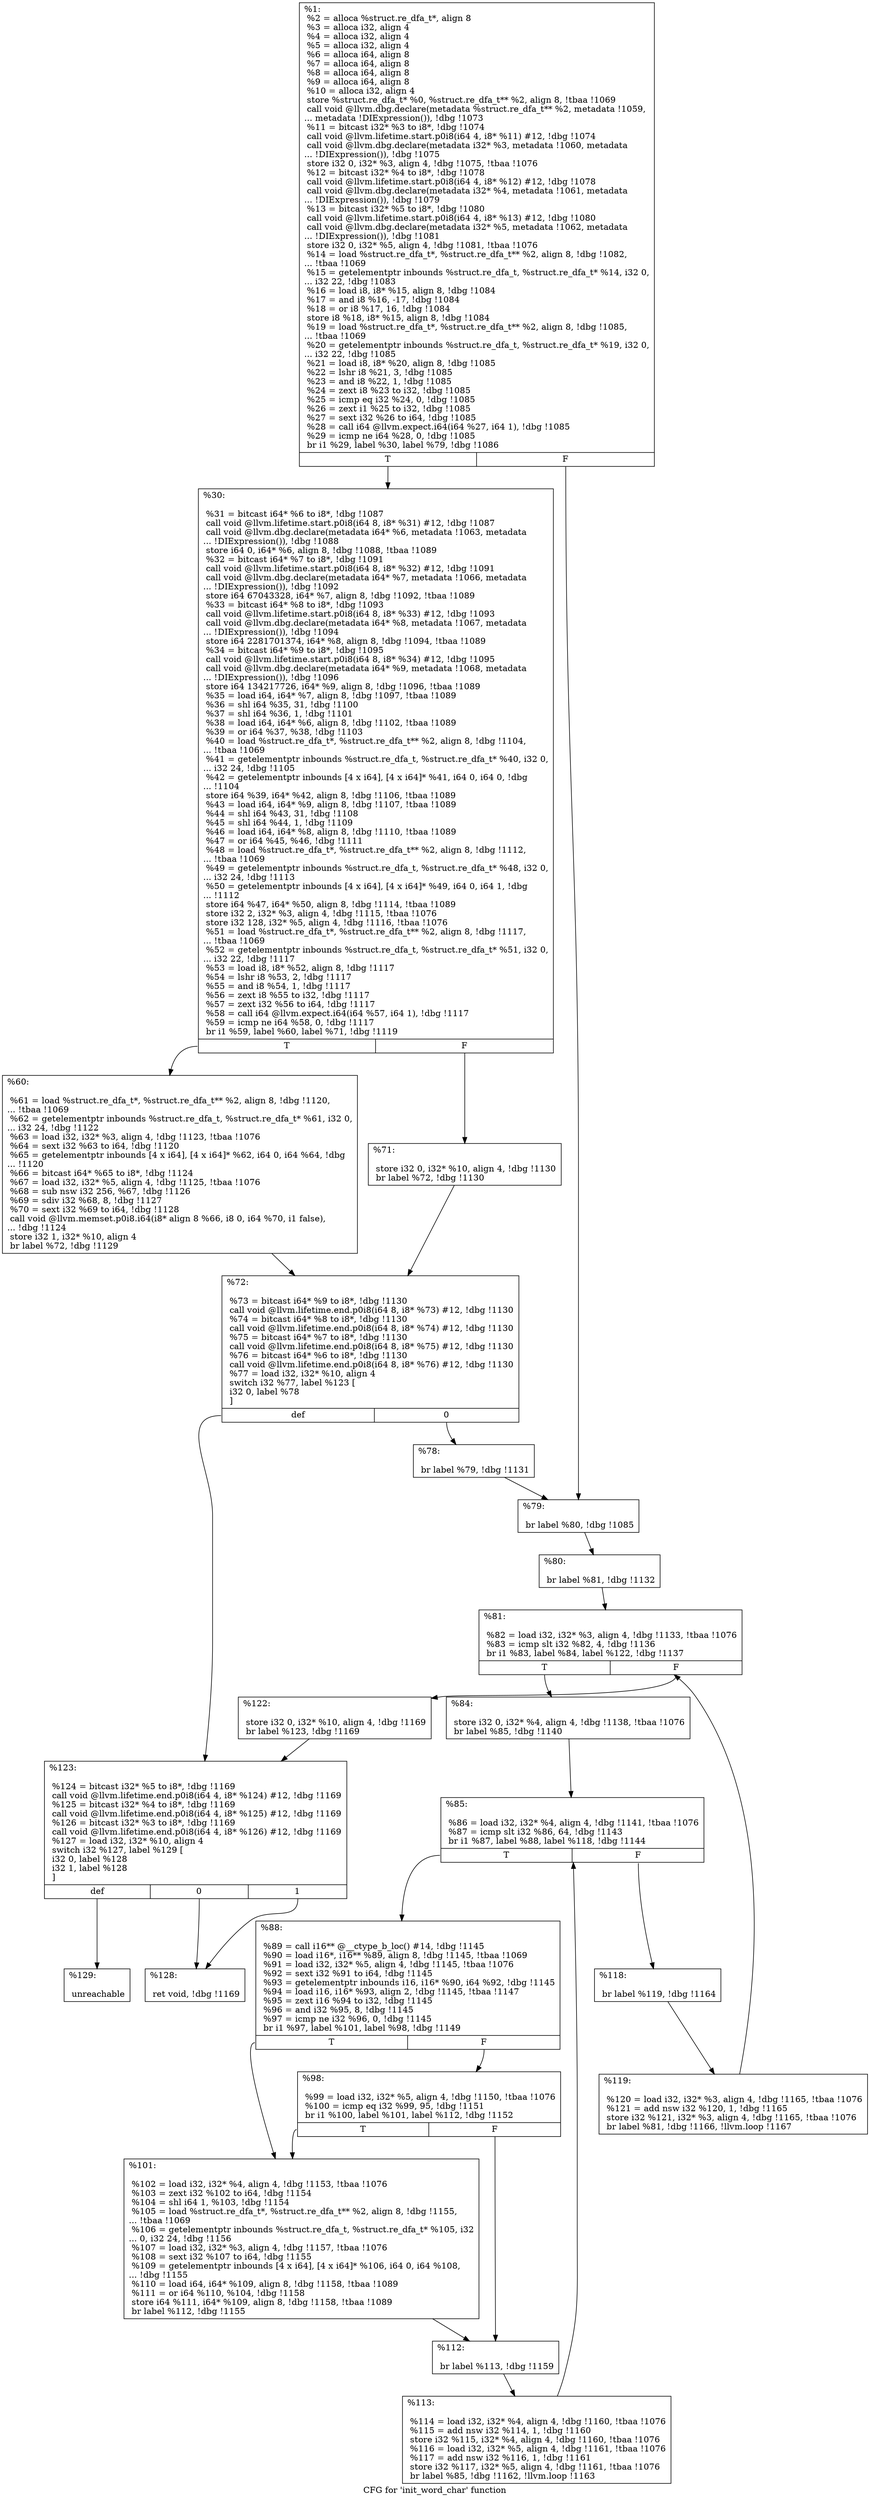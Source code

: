 digraph "CFG for 'init_word_char' function" {
	label="CFG for 'init_word_char' function";

	Node0xc1d9f0 [shape=record,label="{%1:\l  %2 = alloca %struct.re_dfa_t*, align 8\l  %3 = alloca i32, align 4\l  %4 = alloca i32, align 4\l  %5 = alloca i32, align 4\l  %6 = alloca i64, align 8\l  %7 = alloca i64, align 8\l  %8 = alloca i64, align 8\l  %9 = alloca i64, align 8\l  %10 = alloca i32, align 4\l  store %struct.re_dfa_t* %0, %struct.re_dfa_t** %2, align 8, !tbaa !1069\l  call void @llvm.dbg.declare(metadata %struct.re_dfa_t** %2, metadata !1059,\l... metadata !DIExpression()), !dbg !1073\l  %11 = bitcast i32* %3 to i8*, !dbg !1074\l  call void @llvm.lifetime.start.p0i8(i64 4, i8* %11) #12, !dbg !1074\l  call void @llvm.dbg.declare(metadata i32* %3, metadata !1060, metadata\l... !DIExpression()), !dbg !1075\l  store i32 0, i32* %3, align 4, !dbg !1075, !tbaa !1076\l  %12 = bitcast i32* %4 to i8*, !dbg !1078\l  call void @llvm.lifetime.start.p0i8(i64 4, i8* %12) #12, !dbg !1078\l  call void @llvm.dbg.declare(metadata i32* %4, metadata !1061, metadata\l... !DIExpression()), !dbg !1079\l  %13 = bitcast i32* %5 to i8*, !dbg !1080\l  call void @llvm.lifetime.start.p0i8(i64 4, i8* %13) #12, !dbg !1080\l  call void @llvm.dbg.declare(metadata i32* %5, metadata !1062, metadata\l... !DIExpression()), !dbg !1081\l  store i32 0, i32* %5, align 4, !dbg !1081, !tbaa !1076\l  %14 = load %struct.re_dfa_t*, %struct.re_dfa_t** %2, align 8, !dbg !1082,\l... !tbaa !1069\l  %15 = getelementptr inbounds %struct.re_dfa_t, %struct.re_dfa_t* %14, i32 0,\l... i32 22, !dbg !1083\l  %16 = load i8, i8* %15, align 8, !dbg !1084\l  %17 = and i8 %16, -17, !dbg !1084\l  %18 = or i8 %17, 16, !dbg !1084\l  store i8 %18, i8* %15, align 8, !dbg !1084\l  %19 = load %struct.re_dfa_t*, %struct.re_dfa_t** %2, align 8, !dbg !1085,\l... !tbaa !1069\l  %20 = getelementptr inbounds %struct.re_dfa_t, %struct.re_dfa_t* %19, i32 0,\l... i32 22, !dbg !1085\l  %21 = load i8, i8* %20, align 8, !dbg !1085\l  %22 = lshr i8 %21, 3, !dbg !1085\l  %23 = and i8 %22, 1, !dbg !1085\l  %24 = zext i8 %23 to i32, !dbg !1085\l  %25 = icmp eq i32 %24, 0, !dbg !1085\l  %26 = zext i1 %25 to i32, !dbg !1085\l  %27 = sext i32 %26 to i64, !dbg !1085\l  %28 = call i64 @llvm.expect.i64(i64 %27, i64 1), !dbg !1085\l  %29 = icmp ne i64 %28, 0, !dbg !1085\l  br i1 %29, label %30, label %79, !dbg !1086\l|{<s0>T|<s1>F}}"];
	Node0xc1d9f0:s0 -> Node0xc1da70;
	Node0xc1d9f0:s1 -> Node0xc1dc00;
	Node0xc1da70 [shape=record,label="{%30:\l\l  %31 = bitcast i64* %6 to i8*, !dbg !1087\l  call void @llvm.lifetime.start.p0i8(i64 8, i8* %31) #12, !dbg !1087\l  call void @llvm.dbg.declare(metadata i64* %6, metadata !1063, metadata\l... !DIExpression()), !dbg !1088\l  store i64 0, i64* %6, align 8, !dbg !1088, !tbaa !1089\l  %32 = bitcast i64* %7 to i8*, !dbg !1091\l  call void @llvm.lifetime.start.p0i8(i64 8, i8* %32) #12, !dbg !1091\l  call void @llvm.dbg.declare(metadata i64* %7, metadata !1066, metadata\l... !DIExpression()), !dbg !1092\l  store i64 67043328, i64* %7, align 8, !dbg !1092, !tbaa !1089\l  %33 = bitcast i64* %8 to i8*, !dbg !1093\l  call void @llvm.lifetime.start.p0i8(i64 8, i8* %33) #12, !dbg !1093\l  call void @llvm.dbg.declare(metadata i64* %8, metadata !1067, metadata\l... !DIExpression()), !dbg !1094\l  store i64 2281701374, i64* %8, align 8, !dbg !1094, !tbaa !1089\l  %34 = bitcast i64* %9 to i8*, !dbg !1095\l  call void @llvm.lifetime.start.p0i8(i64 8, i8* %34) #12, !dbg !1095\l  call void @llvm.dbg.declare(metadata i64* %9, metadata !1068, metadata\l... !DIExpression()), !dbg !1096\l  store i64 134217726, i64* %9, align 8, !dbg !1096, !tbaa !1089\l  %35 = load i64, i64* %7, align 8, !dbg !1097, !tbaa !1089\l  %36 = shl i64 %35, 31, !dbg !1100\l  %37 = shl i64 %36, 1, !dbg !1101\l  %38 = load i64, i64* %6, align 8, !dbg !1102, !tbaa !1089\l  %39 = or i64 %37, %38, !dbg !1103\l  %40 = load %struct.re_dfa_t*, %struct.re_dfa_t** %2, align 8, !dbg !1104,\l... !tbaa !1069\l  %41 = getelementptr inbounds %struct.re_dfa_t, %struct.re_dfa_t* %40, i32 0,\l... i32 24, !dbg !1105\l  %42 = getelementptr inbounds [4 x i64], [4 x i64]* %41, i64 0, i64 0, !dbg\l... !1104\l  store i64 %39, i64* %42, align 8, !dbg !1106, !tbaa !1089\l  %43 = load i64, i64* %9, align 8, !dbg !1107, !tbaa !1089\l  %44 = shl i64 %43, 31, !dbg !1108\l  %45 = shl i64 %44, 1, !dbg !1109\l  %46 = load i64, i64* %8, align 8, !dbg !1110, !tbaa !1089\l  %47 = or i64 %45, %46, !dbg !1111\l  %48 = load %struct.re_dfa_t*, %struct.re_dfa_t** %2, align 8, !dbg !1112,\l... !tbaa !1069\l  %49 = getelementptr inbounds %struct.re_dfa_t, %struct.re_dfa_t* %48, i32 0,\l... i32 24, !dbg !1113\l  %50 = getelementptr inbounds [4 x i64], [4 x i64]* %49, i64 0, i64 1, !dbg\l... !1112\l  store i64 %47, i64* %50, align 8, !dbg !1114, !tbaa !1089\l  store i32 2, i32* %3, align 4, !dbg !1115, !tbaa !1076\l  store i32 128, i32* %5, align 4, !dbg !1116, !tbaa !1076\l  %51 = load %struct.re_dfa_t*, %struct.re_dfa_t** %2, align 8, !dbg !1117,\l... !tbaa !1069\l  %52 = getelementptr inbounds %struct.re_dfa_t, %struct.re_dfa_t* %51, i32 0,\l... i32 22, !dbg !1117\l  %53 = load i8, i8* %52, align 8, !dbg !1117\l  %54 = lshr i8 %53, 2, !dbg !1117\l  %55 = and i8 %54, 1, !dbg !1117\l  %56 = zext i8 %55 to i32, !dbg !1117\l  %57 = zext i32 %56 to i64, !dbg !1117\l  %58 = call i64 @llvm.expect.i64(i64 %57, i64 1), !dbg !1117\l  %59 = icmp ne i64 %58, 0, !dbg !1117\l  br i1 %59, label %60, label %71, !dbg !1119\l|{<s0>T|<s1>F}}"];
	Node0xc1da70:s0 -> Node0xc1dac0;
	Node0xc1da70:s1 -> Node0xc1db10;
	Node0xc1dac0 [shape=record,label="{%60:\l\l  %61 = load %struct.re_dfa_t*, %struct.re_dfa_t** %2, align 8, !dbg !1120,\l... !tbaa !1069\l  %62 = getelementptr inbounds %struct.re_dfa_t, %struct.re_dfa_t* %61, i32 0,\l... i32 24, !dbg !1122\l  %63 = load i32, i32* %3, align 4, !dbg !1123, !tbaa !1076\l  %64 = sext i32 %63 to i64, !dbg !1120\l  %65 = getelementptr inbounds [4 x i64], [4 x i64]* %62, i64 0, i64 %64, !dbg\l... !1120\l  %66 = bitcast i64* %65 to i8*, !dbg !1124\l  %67 = load i32, i32* %5, align 4, !dbg !1125, !tbaa !1076\l  %68 = sub nsw i32 256, %67, !dbg !1126\l  %69 = sdiv i32 %68, 8, !dbg !1127\l  %70 = sext i32 %69 to i64, !dbg !1128\l  call void @llvm.memset.p0i8.i64(i8* align 8 %66, i8 0, i64 %70, i1 false),\l... !dbg !1124\l  store i32 1, i32* %10, align 4\l  br label %72, !dbg !1129\l}"];
	Node0xc1dac0 -> Node0xc1db60;
	Node0xc1db10 [shape=record,label="{%71:\l\l  store i32 0, i32* %10, align 4, !dbg !1130\l  br label %72, !dbg !1130\l}"];
	Node0xc1db10 -> Node0xc1db60;
	Node0xc1db60 [shape=record,label="{%72:\l\l  %73 = bitcast i64* %9 to i8*, !dbg !1130\l  call void @llvm.lifetime.end.p0i8(i64 8, i8* %73) #12, !dbg !1130\l  %74 = bitcast i64* %8 to i8*, !dbg !1130\l  call void @llvm.lifetime.end.p0i8(i64 8, i8* %74) #12, !dbg !1130\l  %75 = bitcast i64* %7 to i8*, !dbg !1130\l  call void @llvm.lifetime.end.p0i8(i64 8, i8* %75) #12, !dbg !1130\l  %76 = bitcast i64* %6 to i8*, !dbg !1130\l  call void @llvm.lifetime.end.p0i8(i64 8, i8* %76) #12, !dbg !1130\l  %77 = load i32, i32* %10, align 4\l  switch i32 %77, label %123 [\l    i32 0, label %78\l  ]\l|{<s0>def|<s1>0}}"];
	Node0xc1db60:s0 -> Node0xc1e010;
	Node0xc1db60:s1 -> Node0xc1dbb0;
	Node0xc1dbb0 [shape=record,label="{%78:\l\l  br label %79, !dbg !1131\l}"];
	Node0xc1dbb0 -> Node0xc1dc00;
	Node0xc1dc00 [shape=record,label="{%79:\l\l  br label %80, !dbg !1085\l}"];
	Node0xc1dc00 -> Node0xc1dc50;
	Node0xc1dc50 [shape=record,label="{%80:\l\l  br label %81, !dbg !1132\l}"];
	Node0xc1dc50 -> Node0xc1dca0;
	Node0xc1dca0 [shape=record,label="{%81:\l\l  %82 = load i32, i32* %3, align 4, !dbg !1133, !tbaa !1076\l  %83 = icmp slt i32 %82, 4, !dbg !1136\l  br i1 %83, label %84, label %122, !dbg !1137\l|{<s0>T|<s1>F}}"];
	Node0xc1dca0:s0 -> Node0xc1dcf0;
	Node0xc1dca0:s1 -> Node0xc1dfc0;
	Node0xc1dcf0 [shape=record,label="{%84:\l\l  store i32 0, i32* %4, align 4, !dbg !1138, !tbaa !1076\l  br label %85, !dbg !1140\l}"];
	Node0xc1dcf0 -> Node0xc1dd40;
	Node0xc1dd40 [shape=record,label="{%85:\l\l  %86 = load i32, i32* %4, align 4, !dbg !1141, !tbaa !1076\l  %87 = icmp slt i32 %86, 64, !dbg !1143\l  br i1 %87, label %88, label %118, !dbg !1144\l|{<s0>T|<s1>F}}"];
	Node0xc1dd40:s0 -> Node0xc1dd90;
	Node0xc1dd40:s1 -> Node0xc1df20;
	Node0xc1dd90 [shape=record,label="{%88:\l\l  %89 = call i16** @__ctype_b_loc() #14, !dbg !1145\l  %90 = load i16*, i16** %89, align 8, !dbg !1145, !tbaa !1069\l  %91 = load i32, i32* %5, align 4, !dbg !1145, !tbaa !1076\l  %92 = sext i32 %91 to i64, !dbg !1145\l  %93 = getelementptr inbounds i16, i16* %90, i64 %92, !dbg !1145\l  %94 = load i16, i16* %93, align 2, !dbg !1145, !tbaa !1147\l  %95 = zext i16 %94 to i32, !dbg !1145\l  %96 = and i32 %95, 8, !dbg !1145\l  %97 = icmp ne i32 %96, 0, !dbg !1145\l  br i1 %97, label %101, label %98, !dbg !1149\l|{<s0>T|<s1>F}}"];
	Node0xc1dd90:s0 -> Node0xc1de30;
	Node0xc1dd90:s1 -> Node0xc1dde0;
	Node0xc1dde0 [shape=record,label="{%98:\l\l  %99 = load i32, i32* %5, align 4, !dbg !1150, !tbaa !1076\l  %100 = icmp eq i32 %99, 95, !dbg !1151\l  br i1 %100, label %101, label %112, !dbg !1152\l|{<s0>T|<s1>F}}"];
	Node0xc1dde0:s0 -> Node0xc1de30;
	Node0xc1dde0:s1 -> Node0xc1de80;
	Node0xc1de30 [shape=record,label="{%101:\l\l  %102 = load i32, i32* %4, align 4, !dbg !1153, !tbaa !1076\l  %103 = zext i32 %102 to i64, !dbg !1154\l  %104 = shl i64 1, %103, !dbg !1154\l  %105 = load %struct.re_dfa_t*, %struct.re_dfa_t** %2, align 8, !dbg !1155,\l... !tbaa !1069\l  %106 = getelementptr inbounds %struct.re_dfa_t, %struct.re_dfa_t* %105, i32\l... 0, i32 24, !dbg !1156\l  %107 = load i32, i32* %3, align 4, !dbg !1157, !tbaa !1076\l  %108 = sext i32 %107 to i64, !dbg !1155\l  %109 = getelementptr inbounds [4 x i64], [4 x i64]* %106, i64 0, i64 %108,\l... !dbg !1155\l  %110 = load i64, i64* %109, align 8, !dbg !1158, !tbaa !1089\l  %111 = or i64 %110, %104, !dbg !1158\l  store i64 %111, i64* %109, align 8, !dbg !1158, !tbaa !1089\l  br label %112, !dbg !1155\l}"];
	Node0xc1de30 -> Node0xc1de80;
	Node0xc1de80 [shape=record,label="{%112:\l\l  br label %113, !dbg !1159\l}"];
	Node0xc1de80 -> Node0xc1ded0;
	Node0xc1ded0 [shape=record,label="{%113:\l\l  %114 = load i32, i32* %4, align 4, !dbg !1160, !tbaa !1076\l  %115 = add nsw i32 %114, 1, !dbg !1160\l  store i32 %115, i32* %4, align 4, !dbg !1160, !tbaa !1076\l  %116 = load i32, i32* %5, align 4, !dbg !1161, !tbaa !1076\l  %117 = add nsw i32 %116, 1, !dbg !1161\l  store i32 %117, i32* %5, align 4, !dbg !1161, !tbaa !1076\l  br label %85, !dbg !1162, !llvm.loop !1163\l}"];
	Node0xc1ded0 -> Node0xc1dd40;
	Node0xc1df20 [shape=record,label="{%118:\l\l  br label %119, !dbg !1164\l}"];
	Node0xc1df20 -> Node0xc1df70;
	Node0xc1df70 [shape=record,label="{%119:\l\l  %120 = load i32, i32* %3, align 4, !dbg !1165, !tbaa !1076\l  %121 = add nsw i32 %120, 1, !dbg !1165\l  store i32 %121, i32* %3, align 4, !dbg !1165, !tbaa !1076\l  br label %81, !dbg !1166, !llvm.loop !1167\l}"];
	Node0xc1df70 -> Node0xc1dca0;
	Node0xc1dfc0 [shape=record,label="{%122:\l\l  store i32 0, i32* %10, align 4, !dbg !1169\l  br label %123, !dbg !1169\l}"];
	Node0xc1dfc0 -> Node0xc1e010;
	Node0xc1e010 [shape=record,label="{%123:\l\l  %124 = bitcast i32* %5 to i8*, !dbg !1169\l  call void @llvm.lifetime.end.p0i8(i64 4, i8* %124) #12, !dbg !1169\l  %125 = bitcast i32* %4 to i8*, !dbg !1169\l  call void @llvm.lifetime.end.p0i8(i64 4, i8* %125) #12, !dbg !1169\l  %126 = bitcast i32* %3 to i8*, !dbg !1169\l  call void @llvm.lifetime.end.p0i8(i64 4, i8* %126) #12, !dbg !1169\l  %127 = load i32, i32* %10, align 4\l  switch i32 %127, label %129 [\l    i32 0, label %128\l    i32 1, label %128\l  ]\l|{<s0>def|<s1>0|<s2>1}}"];
	Node0xc1e010:s0 -> Node0xc1e0b0;
	Node0xc1e010:s1 -> Node0xc1e060;
	Node0xc1e010:s2 -> Node0xc1e060;
	Node0xc1e060 [shape=record,label="{%128:\l\l  ret void, !dbg !1169\l}"];
	Node0xc1e0b0 [shape=record,label="{%129:\l\l  unreachable\l}"];
}
